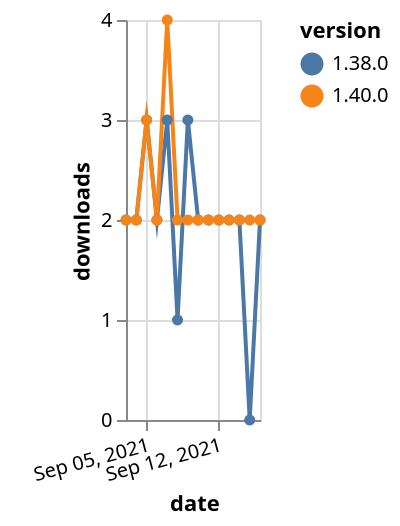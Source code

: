 {"$schema": "https://vega.github.io/schema/vega-lite/v5.json", "description": "A simple bar chart with embedded data.", "data": {"values": [{"date": "2021-09-03", "total": 2335, "delta": 2, "version": "1.38.0"}, {"date": "2021-09-04", "total": 2337, "delta": 2, "version": "1.38.0"}, {"date": "2021-09-05", "total": 2340, "delta": 3, "version": "1.38.0"}, {"date": "2021-09-06", "total": 2342, "delta": 2, "version": "1.38.0"}, {"date": "2021-09-07", "total": 2345, "delta": 3, "version": "1.38.0"}, {"date": "2021-09-08", "total": 2346, "delta": 1, "version": "1.38.0"}, {"date": "2021-09-09", "total": 2349, "delta": 3, "version": "1.38.0"}, {"date": "2021-09-10", "total": 2351, "delta": 2, "version": "1.38.0"}, {"date": "2021-09-11", "total": 2353, "delta": 2, "version": "1.38.0"}, {"date": "2021-09-12", "total": 2355, "delta": 2, "version": "1.38.0"}, {"date": "2021-09-13", "total": 2357, "delta": 2, "version": "1.38.0"}, {"date": "2021-09-14", "total": 2359, "delta": 2, "version": "1.38.0"}, {"date": "2021-09-15", "total": 2359, "delta": 0, "version": "1.38.0"}, {"date": "2021-09-16", "total": 2361, "delta": 2, "version": "1.38.0"}, {"date": "2021-09-03", "total": 2488, "delta": 2, "version": "1.40.0"}, {"date": "2021-09-04", "total": 2490, "delta": 2, "version": "1.40.0"}, {"date": "2021-09-05", "total": 2493, "delta": 3, "version": "1.40.0"}, {"date": "2021-09-06", "total": 2495, "delta": 2, "version": "1.40.0"}, {"date": "2021-09-07", "total": 2499, "delta": 4, "version": "1.40.0"}, {"date": "2021-09-08", "total": 2501, "delta": 2, "version": "1.40.0"}, {"date": "2021-09-09", "total": 2503, "delta": 2, "version": "1.40.0"}, {"date": "2021-09-10", "total": 2505, "delta": 2, "version": "1.40.0"}, {"date": "2021-09-11", "total": 2507, "delta": 2, "version": "1.40.0"}, {"date": "2021-09-12", "total": 2509, "delta": 2, "version": "1.40.0"}, {"date": "2021-09-13", "total": 2511, "delta": 2, "version": "1.40.0"}, {"date": "2021-09-14", "total": 2513, "delta": 2, "version": "1.40.0"}, {"date": "2021-09-15", "total": 2515, "delta": 2, "version": "1.40.0"}, {"date": "2021-09-16", "total": 2517, "delta": 2, "version": "1.40.0"}]}, "width": "container", "mark": {"type": "line", "point": {"filled": true}}, "encoding": {"x": {"field": "date", "type": "temporal", "timeUnit": "yearmonthdate", "title": "date", "axis": {"labelAngle": -15}}, "y": {"field": "delta", "type": "quantitative", "title": "downloads"}, "color": {"field": "version", "type": "nominal"}, "tooltip": {"field": "delta"}}}